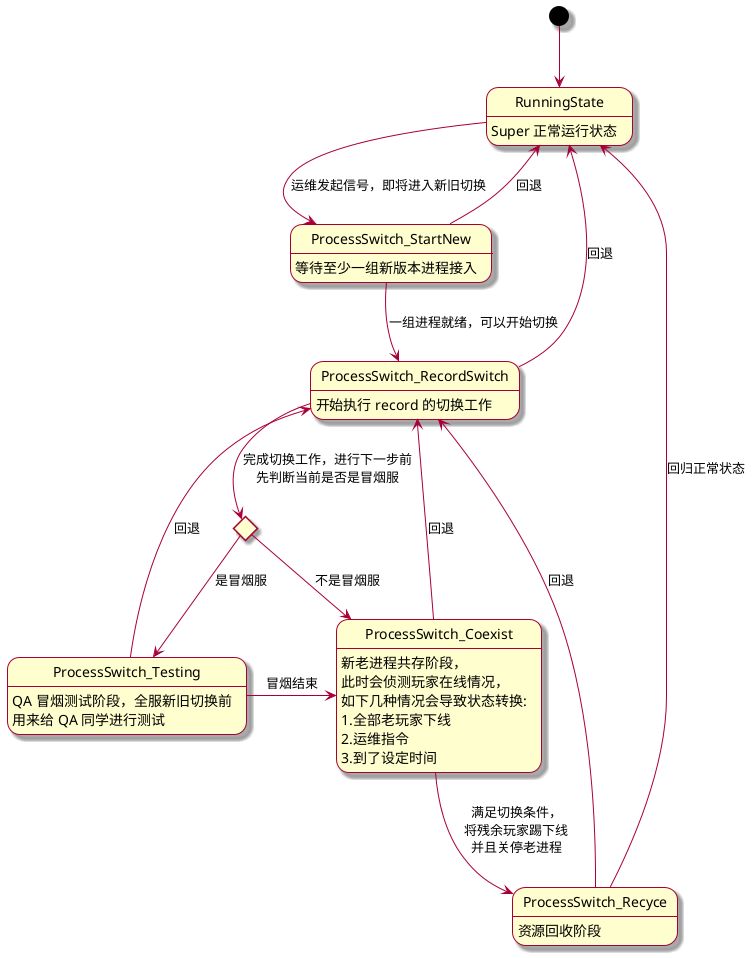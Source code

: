 @startuml
' 基础设置
skin rose

' 状态定义
state RunningState: Super 正常运行状态
state ProcessSwitch_StartNew: 等待至少一组新版本进程接入
state ProcessSwitch_RecordSwitch: 开始执行 record 的切换工作
state choice <<choice>>
state ProcessSwitch_Testing: QA 冒烟测试阶段，全服新旧切换前\n用来给 QA 同学进行测试
state ProcessSwitch_Coexist: 新老进程共存阶段，\n此时会侦测玩家在线情况，\n如下几种情况会导致状态转换:\n1.全部老玩家下线\n2.运维指令\n3.到了设定时间
state ProcessSwitch_Recyce: 资源回收阶段


' 状态流转
[*] --> RunningState
RunningState-->ProcessSwitch_StartNew: 运维发起信号，即将进入新旧切换
RunningState <-- ProcessSwitch_StartNew: 回退

ProcessSwitch_StartNew-->ProcessSwitch_RecordSwitch: 一组进程就绪，可以开始切换

RunningState <--ProcessSwitch_RecordSwitch: 回退

ProcessSwitch_RecordSwitch --> choice: 完成切换工作，进行下一步前\n先判断当前是否是冒烟服
choice --> ProcessSwitch_Testing: 是冒烟服
ProcessSwitch_RecordSwitch <-- ProcessSwitch_Testing: 回退


choice --> ProcessSwitch_Coexist: 不是冒烟服
ProcessSwitch_RecordSwitch <-- ProcessSwitch_Coexist: 回退

ProcessSwitch_Testing -> ProcessSwitch_Coexist: 冒烟结束

ProcessSwitch_Coexist --> ProcessSwitch_Recyce: 满足切换条件，\n将残余玩家踢下线\n并且关停老进程

ProcessSwitch_Recyce -up-> RunningState: 回归正常状态
ProcessSwitch_Recyce --> ProcessSwitch_RecordSwitch: 回退

@enduml
